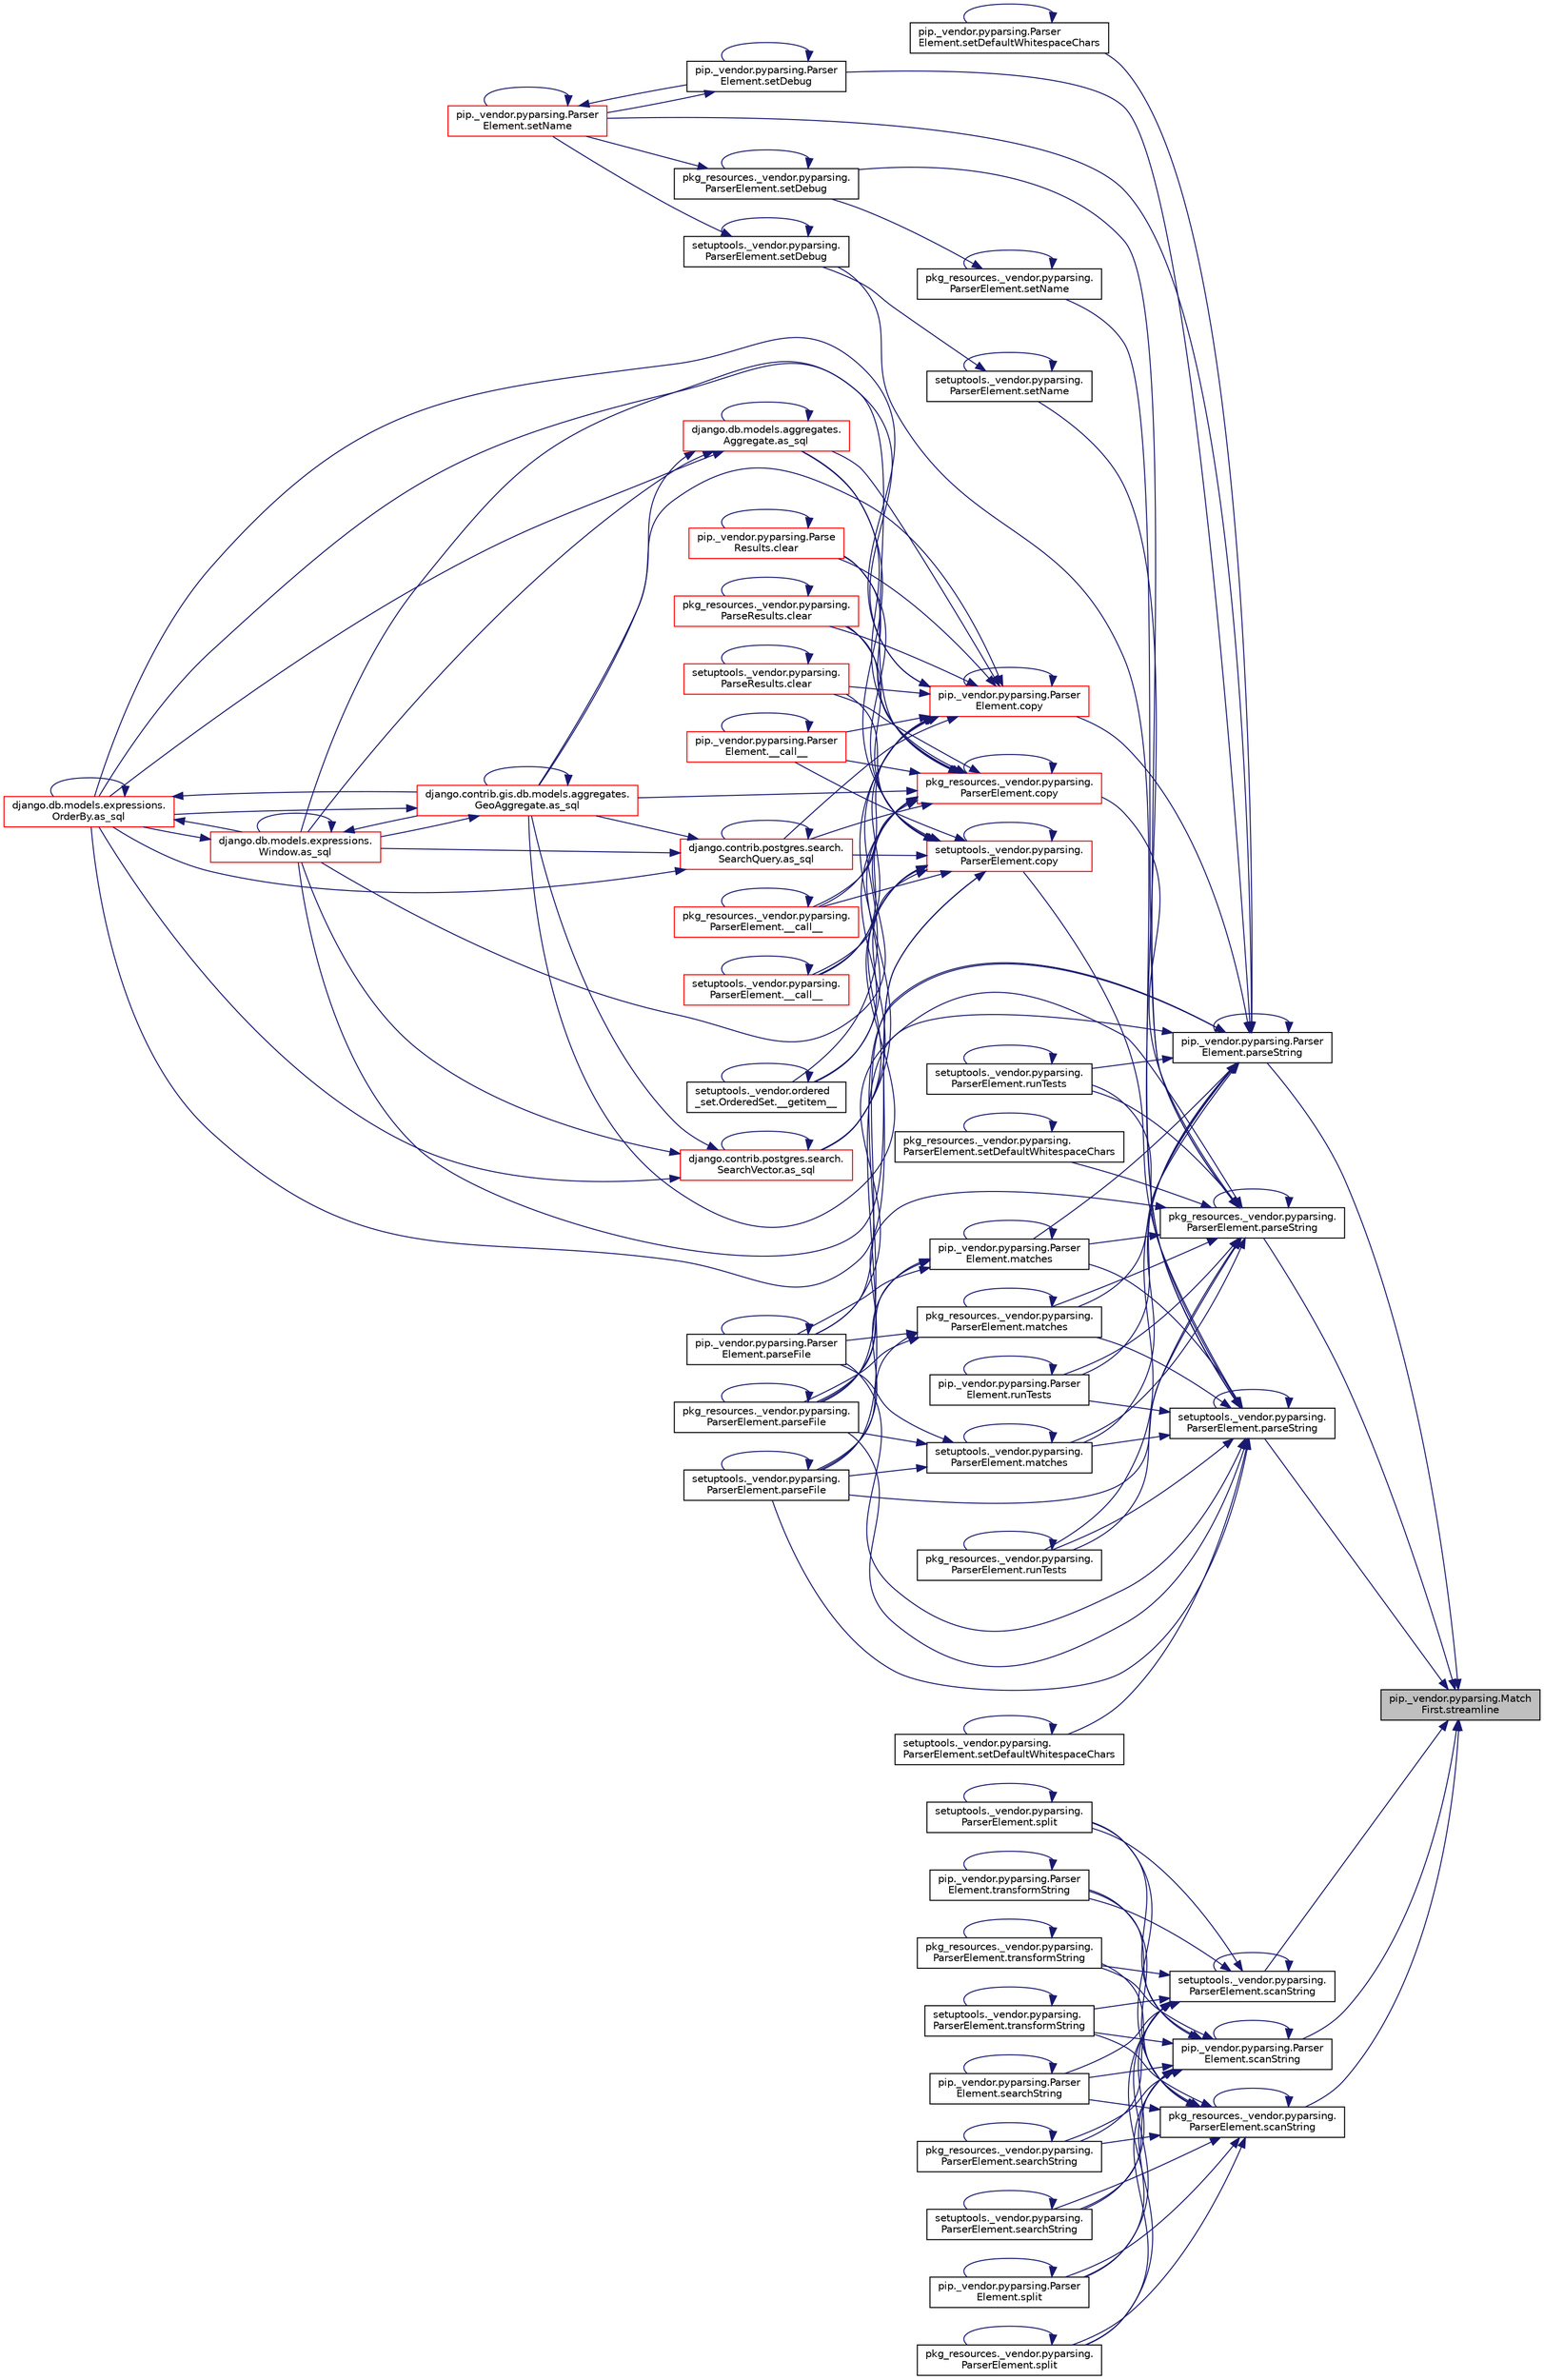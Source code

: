 digraph "pip._vendor.pyparsing.MatchFirst.streamline"
{
 // LATEX_PDF_SIZE
  edge [fontname="Helvetica",fontsize="10",labelfontname="Helvetica",labelfontsize="10"];
  node [fontname="Helvetica",fontsize="10",shape=record];
  rankdir="RL";
  Node1 [label="pip._vendor.pyparsing.Match\lFirst.streamline",height=0.2,width=0.4,color="black", fillcolor="grey75", style="filled", fontcolor="black",tooltip=" "];
  Node1 -> Node2 [dir="back",color="midnightblue",fontsize="10",style="solid",fontname="Helvetica"];
  Node2 [label="pip._vendor.pyparsing.Parser\lElement.parseString",height=0.2,width=0.4,color="black", fillcolor="white", style="filled",URL="$df/d7f/classpip_1_1__vendor_1_1pyparsing_1_1_parser_element.html#af2fadff2831dce8c0b70c0cfb9b3557d",tooltip=" "];
  Node2 -> Node3 [dir="back",color="midnightblue",fontsize="10",style="solid",fontname="Helvetica"];
  Node3 [label="pip._vendor.pyparsing.Parser\lElement.copy",height=0.2,width=0.4,color="red", fillcolor="white", style="filled",URL="$df/d7f/classpip_1_1__vendor_1_1pyparsing_1_1_parser_element.html#a75be54cde38c4a6293d9518caf6fc43b",tooltip=" "];
  Node3 -> Node4 [dir="back",color="midnightblue",fontsize="10",style="solid",fontname="Helvetica"];
  Node4 [label="pip._vendor.pyparsing.Parser\lElement.__call__",height=0.2,width=0.4,color="red", fillcolor="white", style="filled",URL="$df/d7f/classpip_1_1__vendor_1_1pyparsing_1_1_parser_element.html#ae345dfb10ea6a1e9c77120e86129ab16",tooltip=" "];
  Node4 -> Node4 [dir="back",color="midnightblue",fontsize="10",style="solid",fontname="Helvetica"];
  Node3 -> Node7 [dir="back",color="midnightblue",fontsize="10",style="solid",fontname="Helvetica"];
  Node7 [label="pkg_resources._vendor.pyparsing.\lParserElement.__call__",height=0.2,width=0.4,color="red", fillcolor="white", style="filled",URL="$de/df0/classpkg__resources_1_1__vendor_1_1pyparsing_1_1_parser_element.html#a43d9a7e720d29a80c49f63998712c9a5",tooltip=" "];
  Node7 -> Node7 [dir="back",color="midnightblue",fontsize="10",style="solid",fontname="Helvetica"];
  Node3 -> Node8 [dir="back",color="midnightblue",fontsize="10",style="solid",fontname="Helvetica"];
  Node8 [label="setuptools._vendor.pyparsing.\lParserElement.__call__",height=0.2,width=0.4,color="red", fillcolor="white", style="filled",URL="$d9/d25/classsetuptools_1_1__vendor_1_1pyparsing_1_1_parser_element.html#a7f154aa4d9339f88d2306325bf99b953",tooltip=" "];
  Node8 -> Node8 [dir="back",color="midnightblue",fontsize="10",style="solid",fontname="Helvetica"];
  Node3 -> Node9 [dir="back",color="midnightblue",fontsize="10",style="solid",fontname="Helvetica"];
  Node9 [label="setuptools._vendor.ordered\l_set.OrderedSet.__getitem__",height=0.2,width=0.4,color="black", fillcolor="white", style="filled",URL="$d0/d40/classsetuptools_1_1__vendor_1_1ordered__set_1_1_ordered_set.html#afa5d263824cc35374a0cf762672f68ae",tooltip=" "];
  Node9 -> Node9 [dir="back",color="midnightblue",fontsize="10",style="solid",fontname="Helvetica"];
  Node3 -> Node10 [dir="back",color="midnightblue",fontsize="10",style="solid",fontname="Helvetica"];
  Node10 [label="django.db.models.aggregates.\lAggregate.as_sql",height=0.2,width=0.4,color="red", fillcolor="white", style="filled",URL="$d7/d0c/classdjango_1_1db_1_1models_1_1aggregates_1_1_aggregate.html#a86af10d7994d4f7a535cb7476201db71",tooltip=" "];
  Node10 -> Node10 [dir="back",color="midnightblue",fontsize="10",style="solid",fontname="Helvetica"];
  Node10 -> Node13 [dir="back",color="midnightblue",fontsize="10",style="solid",fontname="Helvetica"];
  Node13 [label="django.contrib.gis.db.models.aggregates.\lGeoAggregate.as_sql",height=0.2,width=0.4,color="red", fillcolor="white", style="filled",URL="$df/dbe/classdjango_1_1contrib_1_1gis_1_1db_1_1models_1_1aggregates_1_1_geo_aggregate.html#a129bfb83cb8d965d40be63e974594fa7",tooltip=" "];
  Node13 -> Node13 [dir="back",color="midnightblue",fontsize="10",style="solid",fontname="Helvetica"];
  Node13 -> Node14 [dir="back",color="midnightblue",fontsize="10",style="solid",fontname="Helvetica"];
  Node14 [label="django.db.models.expressions.\lWindow.as_sql",height=0.2,width=0.4,color="red", fillcolor="white", style="filled",URL="$d6/d1c/classdjango_1_1db_1_1models_1_1expressions_1_1_window.html#a2a81a422e2884ef2026394b0f83416dc",tooltip=" "];
  Node14 -> Node13 [dir="back",color="midnightblue",fontsize="10",style="solid",fontname="Helvetica"];
  Node14 -> Node14 [dir="back",color="midnightblue",fontsize="10",style="solid",fontname="Helvetica"];
  Node14 -> Node15 [dir="back",color="midnightblue",fontsize="10",style="solid",fontname="Helvetica"];
  Node15 [label="django.db.models.expressions.\lOrderBy.as_sql",height=0.2,width=0.4,color="red", fillcolor="white", style="filled",URL="$da/d4d/classdjango_1_1db_1_1models_1_1expressions_1_1_order_by.html#a343064ad7cfdac310e95fd997ee6d4cc",tooltip=" "];
  Node15 -> Node13 [dir="back",color="midnightblue",fontsize="10",style="solid",fontname="Helvetica"];
  Node15 -> Node14 [dir="back",color="midnightblue",fontsize="10",style="solid",fontname="Helvetica"];
  Node15 -> Node15 [dir="back",color="midnightblue",fontsize="10",style="solid",fontname="Helvetica"];
  Node13 -> Node15 [dir="back",color="midnightblue",fontsize="10",style="solid",fontname="Helvetica"];
  Node10 -> Node14 [dir="back",color="midnightblue",fontsize="10",style="solid",fontname="Helvetica"];
  Node10 -> Node15 [dir="back",color="midnightblue",fontsize="10",style="solid",fontname="Helvetica"];
  Node3 -> Node13 [dir="back",color="midnightblue",fontsize="10",style="solid",fontname="Helvetica"];
  Node3 -> Node24 [dir="back",color="midnightblue",fontsize="10",style="solid",fontname="Helvetica"];
  Node24 [label="django.contrib.postgres.search.\lSearchVector.as_sql",height=0.2,width=0.4,color="red", fillcolor="white", style="filled",URL="$d3/d9b/classdjango_1_1contrib_1_1postgres_1_1search_1_1_search_vector.html#a20b770d5d88a5d8d2c6b3f60feb66e07",tooltip=" "];
  Node24 -> Node13 [dir="back",color="midnightblue",fontsize="10",style="solid",fontname="Helvetica"];
  Node24 -> Node24 [dir="back",color="midnightblue",fontsize="10",style="solid",fontname="Helvetica"];
  Node24 -> Node14 [dir="back",color="midnightblue",fontsize="10",style="solid",fontname="Helvetica"];
  Node24 -> Node15 [dir="back",color="midnightblue",fontsize="10",style="solid",fontname="Helvetica"];
  Node3 -> Node25 [dir="back",color="midnightblue",fontsize="10",style="solid",fontname="Helvetica"];
  Node25 [label="django.contrib.postgres.search.\lSearchQuery.as_sql",height=0.2,width=0.4,color="red", fillcolor="white", style="filled",URL="$d4/d5f/classdjango_1_1contrib_1_1postgres_1_1search_1_1_search_query.html#a08057a93d8da31c23329543b1d429539",tooltip=" "];
  Node25 -> Node13 [dir="back",color="midnightblue",fontsize="10",style="solid",fontname="Helvetica"];
  Node25 -> Node25 [dir="back",color="midnightblue",fontsize="10",style="solid",fontname="Helvetica"];
  Node25 -> Node14 [dir="back",color="midnightblue",fontsize="10",style="solid",fontname="Helvetica"];
  Node25 -> Node15 [dir="back",color="midnightblue",fontsize="10",style="solid",fontname="Helvetica"];
  Node3 -> Node14 [dir="back",color="midnightblue",fontsize="10",style="solid",fontname="Helvetica"];
  Node3 -> Node15 [dir="back",color="midnightblue",fontsize="10",style="solid",fontname="Helvetica"];
  Node3 -> Node26 [dir="back",color="midnightblue",fontsize="10",style="solid",fontname="Helvetica"];
  Node26 [label="pip._vendor.pyparsing.Parse\lResults.clear",height=0.2,width=0.4,color="red", fillcolor="white", style="filled",URL="$d3/d5b/classpip_1_1__vendor_1_1pyparsing_1_1_parse_results.html#ab6e049e34b90004c1d59069da7a5cc08",tooltip=" "];
  Node26 -> Node26 [dir="back",color="midnightblue",fontsize="10",style="solid",fontname="Helvetica"];
  Node3 -> Node67 [dir="back",color="midnightblue",fontsize="10",style="solid",fontname="Helvetica"];
  Node67 [label="pkg_resources._vendor.pyparsing.\lParseResults.clear",height=0.2,width=0.4,color="red", fillcolor="white", style="filled",URL="$d3/d93/classpkg__resources_1_1__vendor_1_1pyparsing_1_1_parse_results.html#a14a75f633961fdc58d077c5d26635038",tooltip=" "];
  Node67 -> Node67 [dir="back",color="midnightblue",fontsize="10",style="solid",fontname="Helvetica"];
  Node3 -> Node212 [dir="back",color="midnightblue",fontsize="10",style="solid",fontname="Helvetica"];
  Node212 [label="setuptools._vendor.pyparsing.\lParseResults.clear",height=0.2,width=0.4,color="red", fillcolor="white", style="filled",URL="$df/d77/classsetuptools_1_1__vendor_1_1pyparsing_1_1_parse_results.html#a2683a26b96b087edaec172f6f837058b",tooltip=" "];
  Node212 -> Node212 [dir="back",color="midnightblue",fontsize="10",style="solid",fontname="Helvetica"];
  Node3 -> Node3 [dir="back",color="midnightblue",fontsize="10",style="solid",fontname="Helvetica"];
  Node2 -> Node680 [dir="back",color="midnightblue",fontsize="10",style="solid",fontname="Helvetica"];
  Node680 [label="pip._vendor.pyparsing.Parser\lElement.matches",height=0.2,width=0.4,color="black", fillcolor="white", style="filled",URL="$df/d7f/classpip_1_1__vendor_1_1pyparsing_1_1_parser_element.html#a084411e07bcb35c98555fbeb7bd617bf",tooltip=" "];
  Node680 -> Node680 [dir="back",color="midnightblue",fontsize="10",style="solid",fontname="Helvetica"];
  Node680 -> Node681 [dir="back",color="midnightblue",fontsize="10",style="solid",fontname="Helvetica"];
  Node681 [label="pip._vendor.pyparsing.Parser\lElement.parseFile",height=0.2,width=0.4,color="black", fillcolor="white", style="filled",URL="$df/d7f/classpip_1_1__vendor_1_1pyparsing_1_1_parser_element.html#a11cd70d97a3da22fdeafb84aa5ac7628",tooltip=" "];
  Node681 -> Node681 [dir="back",color="midnightblue",fontsize="10",style="solid",fontname="Helvetica"];
  Node680 -> Node682 [dir="back",color="midnightblue",fontsize="10",style="solid",fontname="Helvetica"];
  Node682 [label="pkg_resources._vendor.pyparsing.\lParserElement.parseFile",height=0.2,width=0.4,color="black", fillcolor="white", style="filled",URL="$de/df0/classpkg__resources_1_1__vendor_1_1pyparsing_1_1_parser_element.html#a58920492aecac3860b5013ea35bdca1d",tooltip=" "];
  Node682 -> Node682 [dir="back",color="midnightblue",fontsize="10",style="solid",fontname="Helvetica"];
  Node680 -> Node683 [dir="back",color="midnightblue",fontsize="10",style="solid",fontname="Helvetica"];
  Node683 [label="setuptools._vendor.pyparsing.\lParserElement.parseFile",height=0.2,width=0.4,color="black", fillcolor="white", style="filled",URL="$d9/d25/classsetuptools_1_1__vendor_1_1pyparsing_1_1_parser_element.html#a9d224aee01e69b56fc10f467c860e78c",tooltip=" "];
  Node683 -> Node683 [dir="back",color="midnightblue",fontsize="10",style="solid",fontname="Helvetica"];
  Node2 -> Node684 [dir="back",color="midnightblue",fontsize="10",style="solid",fontname="Helvetica"];
  Node684 [label="pkg_resources._vendor.pyparsing.\lParserElement.matches",height=0.2,width=0.4,color="black", fillcolor="white", style="filled",URL="$de/df0/classpkg__resources_1_1__vendor_1_1pyparsing_1_1_parser_element.html#ac13ecd02ff2ecec127dcc7e1cc94311c",tooltip=" "];
  Node684 -> Node684 [dir="back",color="midnightblue",fontsize="10",style="solid",fontname="Helvetica"];
  Node684 -> Node681 [dir="back",color="midnightblue",fontsize="10",style="solid",fontname="Helvetica"];
  Node684 -> Node682 [dir="back",color="midnightblue",fontsize="10",style="solid",fontname="Helvetica"];
  Node684 -> Node683 [dir="back",color="midnightblue",fontsize="10",style="solid",fontname="Helvetica"];
  Node2 -> Node685 [dir="back",color="midnightblue",fontsize="10",style="solid",fontname="Helvetica"];
  Node685 [label="setuptools._vendor.pyparsing.\lParserElement.matches",height=0.2,width=0.4,color="black", fillcolor="white", style="filled",URL="$d9/d25/classsetuptools_1_1__vendor_1_1pyparsing_1_1_parser_element.html#a2afc43378181105cbee5ab5dd4ed776f",tooltip=" "];
  Node685 -> Node685 [dir="back",color="midnightblue",fontsize="10",style="solid",fontname="Helvetica"];
  Node685 -> Node681 [dir="back",color="midnightblue",fontsize="10",style="solid",fontname="Helvetica"];
  Node685 -> Node682 [dir="back",color="midnightblue",fontsize="10",style="solid",fontname="Helvetica"];
  Node685 -> Node683 [dir="back",color="midnightblue",fontsize="10",style="solid",fontname="Helvetica"];
  Node2 -> Node681 [dir="back",color="midnightblue",fontsize="10",style="solid",fontname="Helvetica"];
  Node2 -> Node682 [dir="back",color="midnightblue",fontsize="10",style="solid",fontname="Helvetica"];
  Node2 -> Node683 [dir="back",color="midnightblue",fontsize="10",style="solid",fontname="Helvetica"];
  Node2 -> Node2 [dir="back",color="midnightblue",fontsize="10",style="solid",fontname="Helvetica"];
  Node2 -> Node686 [dir="back",color="midnightblue",fontsize="10",style="solid",fontname="Helvetica"];
  Node686 [label="pkg_resources._vendor.pyparsing.\lParserElement.runTests",height=0.2,width=0.4,color="black", fillcolor="white", style="filled",URL="$de/df0/classpkg__resources_1_1__vendor_1_1pyparsing_1_1_parser_element.html#a9b310e792e7644f09f282e822487f333",tooltip=" "];
  Node686 -> Node686 [dir="back",color="midnightblue",fontsize="10",style="solid",fontname="Helvetica"];
  Node2 -> Node687 [dir="back",color="midnightblue",fontsize="10",style="solid",fontname="Helvetica"];
  Node687 [label="setuptools._vendor.pyparsing.\lParserElement.runTests",height=0.2,width=0.4,color="black", fillcolor="white", style="filled",URL="$d9/d25/classsetuptools_1_1__vendor_1_1pyparsing_1_1_parser_element.html#ae01ef499653e57fa7cd9aa2d3fe5cd4c",tooltip=" "];
  Node687 -> Node687 [dir="back",color="midnightblue",fontsize="10",style="solid",fontname="Helvetica"];
  Node2 -> Node688 [dir="back",color="midnightblue",fontsize="10",style="solid",fontname="Helvetica"];
  Node688 [label="pip._vendor.pyparsing.Parser\lElement.runTests",height=0.2,width=0.4,color="black", fillcolor="white", style="filled",URL="$df/d7f/classpip_1_1__vendor_1_1pyparsing_1_1_parser_element.html#a71d16b0991eaeafbf39a7e2edb76cfc3",tooltip=" "];
  Node688 -> Node688 [dir="back",color="midnightblue",fontsize="10",style="solid",fontname="Helvetica"];
  Node2 -> Node689 [dir="back",color="midnightblue",fontsize="10",style="solid",fontname="Helvetica"];
  Node689 [label="pip._vendor.pyparsing.Parser\lElement.setDebug",height=0.2,width=0.4,color="black", fillcolor="white", style="filled",URL="$df/d7f/classpip_1_1__vendor_1_1pyparsing_1_1_parser_element.html#aa57485868018a5815428aca6c4e526b9",tooltip=" "];
  Node689 -> Node689 [dir="back",color="midnightblue",fontsize="10",style="solid",fontname="Helvetica"];
  Node689 -> Node690 [dir="back",color="midnightblue",fontsize="10",style="solid",fontname="Helvetica"];
  Node690 [label="pip._vendor.pyparsing.Parser\lElement.setName",height=0.2,width=0.4,color="red", fillcolor="white", style="filled",URL="$df/d7f/classpip_1_1__vendor_1_1pyparsing_1_1_parser_element.html#a110e6b3f0797a5730f4c0d851314071e",tooltip=" "];
  Node690 -> Node689 [dir="back",color="midnightblue",fontsize="10",style="solid",fontname="Helvetica"];
  Node690 -> Node690 [dir="back",color="midnightblue",fontsize="10",style="solid",fontname="Helvetica"];
  Node2 -> Node692 [dir="back",color="midnightblue",fontsize="10",style="solid",fontname="Helvetica"];
  Node692 [label="pip._vendor.pyparsing.Parser\lElement.setDefaultWhitespaceChars",height=0.2,width=0.4,color="black", fillcolor="white", style="filled",URL="$df/d7f/classpip_1_1__vendor_1_1pyparsing_1_1_parser_element.html#a5979c2ba590325f51c5f4096a39a4a50",tooltip=" "];
  Node692 -> Node692 [dir="back",color="midnightblue",fontsize="10",style="solid",fontname="Helvetica"];
  Node2 -> Node690 [dir="back",color="midnightblue",fontsize="10",style="solid",fontname="Helvetica"];
  Node1 -> Node693 [dir="back",color="midnightblue",fontsize="10",style="solid",fontname="Helvetica"];
  Node693 [label="pkg_resources._vendor.pyparsing.\lParserElement.parseString",height=0.2,width=0.4,color="black", fillcolor="white", style="filled",URL="$de/df0/classpkg__resources_1_1__vendor_1_1pyparsing_1_1_parser_element.html#a10680bb4fd394b631357d464b399e63a",tooltip=" "];
  Node693 -> Node694 [dir="back",color="midnightblue",fontsize="10",style="solid",fontname="Helvetica"];
  Node694 [label="pkg_resources._vendor.pyparsing.\lParserElement.copy",height=0.2,width=0.4,color="red", fillcolor="white", style="filled",URL="$de/df0/classpkg__resources_1_1__vendor_1_1pyparsing_1_1_parser_element.html#a4bd956ef315744a6fda3bfa660121750",tooltip=" "];
  Node694 -> Node4 [dir="back",color="midnightblue",fontsize="10",style="solid",fontname="Helvetica"];
  Node694 -> Node7 [dir="back",color="midnightblue",fontsize="10",style="solid",fontname="Helvetica"];
  Node694 -> Node8 [dir="back",color="midnightblue",fontsize="10",style="solid",fontname="Helvetica"];
  Node694 -> Node9 [dir="back",color="midnightblue",fontsize="10",style="solid",fontname="Helvetica"];
  Node694 -> Node10 [dir="back",color="midnightblue",fontsize="10",style="solid",fontname="Helvetica"];
  Node694 -> Node13 [dir="back",color="midnightblue",fontsize="10",style="solid",fontname="Helvetica"];
  Node694 -> Node24 [dir="back",color="midnightblue",fontsize="10",style="solid",fontname="Helvetica"];
  Node694 -> Node25 [dir="back",color="midnightblue",fontsize="10",style="solid",fontname="Helvetica"];
  Node694 -> Node14 [dir="back",color="midnightblue",fontsize="10",style="solid",fontname="Helvetica"];
  Node694 -> Node15 [dir="back",color="midnightblue",fontsize="10",style="solid",fontname="Helvetica"];
  Node694 -> Node26 [dir="back",color="midnightblue",fontsize="10",style="solid",fontname="Helvetica"];
  Node694 -> Node67 [dir="back",color="midnightblue",fontsize="10",style="solid",fontname="Helvetica"];
  Node694 -> Node212 [dir="back",color="midnightblue",fontsize="10",style="solid",fontname="Helvetica"];
  Node694 -> Node694 [dir="back",color="midnightblue",fontsize="10",style="solid",fontname="Helvetica"];
  Node693 -> Node680 [dir="back",color="midnightblue",fontsize="10",style="solid",fontname="Helvetica"];
  Node693 -> Node684 [dir="back",color="midnightblue",fontsize="10",style="solid",fontname="Helvetica"];
  Node693 -> Node685 [dir="back",color="midnightblue",fontsize="10",style="solid",fontname="Helvetica"];
  Node693 -> Node681 [dir="back",color="midnightblue",fontsize="10",style="solid",fontname="Helvetica"];
  Node693 -> Node682 [dir="back",color="midnightblue",fontsize="10",style="solid",fontname="Helvetica"];
  Node693 -> Node683 [dir="back",color="midnightblue",fontsize="10",style="solid",fontname="Helvetica"];
  Node693 -> Node693 [dir="back",color="midnightblue",fontsize="10",style="solid",fontname="Helvetica"];
  Node693 -> Node686 [dir="back",color="midnightblue",fontsize="10",style="solid",fontname="Helvetica"];
  Node693 -> Node687 [dir="back",color="midnightblue",fontsize="10",style="solid",fontname="Helvetica"];
  Node693 -> Node688 [dir="back",color="midnightblue",fontsize="10",style="solid",fontname="Helvetica"];
  Node693 -> Node696 [dir="back",color="midnightblue",fontsize="10",style="solid",fontname="Helvetica"];
  Node696 [label="pkg_resources._vendor.pyparsing.\lParserElement.setDebug",height=0.2,width=0.4,color="black", fillcolor="white", style="filled",URL="$de/df0/classpkg__resources_1_1__vendor_1_1pyparsing_1_1_parser_element.html#a40898433962bb7ed5fb13e32e924bd0e",tooltip=" "];
  Node696 -> Node696 [dir="back",color="midnightblue",fontsize="10",style="solid",fontname="Helvetica"];
  Node696 -> Node690 [dir="back",color="midnightblue",fontsize="10",style="solid",fontname="Helvetica"];
  Node693 -> Node697 [dir="back",color="midnightblue",fontsize="10",style="solid",fontname="Helvetica"];
  Node697 [label="pkg_resources._vendor.pyparsing.\lParserElement.setDefaultWhitespaceChars",height=0.2,width=0.4,color="black", fillcolor="white", style="filled",URL="$de/df0/classpkg__resources_1_1__vendor_1_1pyparsing_1_1_parser_element.html#af1dc7ba7745bc9323f0559b197abe429",tooltip=" "];
  Node697 -> Node697 [dir="back",color="midnightblue",fontsize="10",style="solid",fontname="Helvetica"];
  Node693 -> Node698 [dir="back",color="midnightblue",fontsize="10",style="solid",fontname="Helvetica"];
  Node698 [label="pkg_resources._vendor.pyparsing.\lParserElement.setName",height=0.2,width=0.4,color="black", fillcolor="white", style="filled",URL="$de/df0/classpkg__resources_1_1__vendor_1_1pyparsing_1_1_parser_element.html#a65024e7147c8b3d4fd3d0d161429737f",tooltip=" "];
  Node698 -> Node696 [dir="back",color="midnightblue",fontsize="10",style="solid",fontname="Helvetica"];
  Node698 -> Node698 [dir="back",color="midnightblue",fontsize="10",style="solid",fontname="Helvetica"];
  Node1 -> Node699 [dir="back",color="midnightblue",fontsize="10",style="solid",fontname="Helvetica"];
  Node699 [label="setuptools._vendor.pyparsing.\lParserElement.parseString",height=0.2,width=0.4,color="black", fillcolor="white", style="filled",URL="$d9/d25/classsetuptools_1_1__vendor_1_1pyparsing_1_1_parser_element.html#aadaa0a9ab4b6dd77f5363812a6d8f314",tooltip=" "];
  Node699 -> Node700 [dir="back",color="midnightblue",fontsize="10",style="solid",fontname="Helvetica"];
  Node700 [label="setuptools._vendor.pyparsing.\lParserElement.copy",height=0.2,width=0.4,color="red", fillcolor="white", style="filled",URL="$d9/d25/classsetuptools_1_1__vendor_1_1pyparsing_1_1_parser_element.html#a8bb074071dc9fc5f473a5e93459b8ddb",tooltip=" "];
  Node700 -> Node4 [dir="back",color="midnightblue",fontsize="10",style="solid",fontname="Helvetica"];
  Node700 -> Node7 [dir="back",color="midnightblue",fontsize="10",style="solid",fontname="Helvetica"];
  Node700 -> Node8 [dir="back",color="midnightblue",fontsize="10",style="solid",fontname="Helvetica"];
  Node700 -> Node9 [dir="back",color="midnightblue",fontsize="10",style="solid",fontname="Helvetica"];
  Node700 -> Node10 [dir="back",color="midnightblue",fontsize="10",style="solid",fontname="Helvetica"];
  Node700 -> Node13 [dir="back",color="midnightblue",fontsize="10",style="solid",fontname="Helvetica"];
  Node700 -> Node24 [dir="back",color="midnightblue",fontsize="10",style="solid",fontname="Helvetica"];
  Node700 -> Node25 [dir="back",color="midnightblue",fontsize="10",style="solid",fontname="Helvetica"];
  Node700 -> Node14 [dir="back",color="midnightblue",fontsize="10",style="solid",fontname="Helvetica"];
  Node700 -> Node15 [dir="back",color="midnightblue",fontsize="10",style="solid",fontname="Helvetica"];
  Node700 -> Node26 [dir="back",color="midnightblue",fontsize="10",style="solid",fontname="Helvetica"];
  Node700 -> Node67 [dir="back",color="midnightblue",fontsize="10",style="solid",fontname="Helvetica"];
  Node700 -> Node212 [dir="back",color="midnightblue",fontsize="10",style="solid",fontname="Helvetica"];
  Node700 -> Node700 [dir="back",color="midnightblue",fontsize="10",style="solid",fontname="Helvetica"];
  Node699 -> Node680 [dir="back",color="midnightblue",fontsize="10",style="solid",fontname="Helvetica"];
  Node699 -> Node684 [dir="back",color="midnightblue",fontsize="10",style="solid",fontname="Helvetica"];
  Node699 -> Node685 [dir="back",color="midnightblue",fontsize="10",style="solid",fontname="Helvetica"];
  Node699 -> Node681 [dir="back",color="midnightblue",fontsize="10",style="solid",fontname="Helvetica"];
  Node699 -> Node682 [dir="back",color="midnightblue",fontsize="10",style="solid",fontname="Helvetica"];
  Node699 -> Node683 [dir="back",color="midnightblue",fontsize="10",style="solid",fontname="Helvetica"];
  Node699 -> Node699 [dir="back",color="midnightblue",fontsize="10",style="solid",fontname="Helvetica"];
  Node699 -> Node686 [dir="back",color="midnightblue",fontsize="10",style="solid",fontname="Helvetica"];
  Node699 -> Node687 [dir="back",color="midnightblue",fontsize="10",style="solid",fontname="Helvetica"];
  Node699 -> Node688 [dir="back",color="midnightblue",fontsize="10",style="solid",fontname="Helvetica"];
  Node699 -> Node702 [dir="back",color="midnightblue",fontsize="10",style="solid",fontname="Helvetica"];
  Node702 [label="setuptools._vendor.pyparsing.\lParserElement.setDebug",height=0.2,width=0.4,color="black", fillcolor="white", style="filled",URL="$d9/d25/classsetuptools_1_1__vendor_1_1pyparsing_1_1_parser_element.html#ae589616c030e7bc76f86c139b60e2bc6",tooltip=" "];
  Node702 -> Node702 [dir="back",color="midnightblue",fontsize="10",style="solid",fontname="Helvetica"];
  Node702 -> Node690 [dir="back",color="midnightblue",fontsize="10",style="solid",fontname="Helvetica"];
  Node699 -> Node703 [dir="back",color="midnightblue",fontsize="10",style="solid",fontname="Helvetica"];
  Node703 [label="setuptools._vendor.pyparsing.\lParserElement.setDefaultWhitespaceChars",height=0.2,width=0.4,color="black", fillcolor="white", style="filled",URL="$d9/d25/classsetuptools_1_1__vendor_1_1pyparsing_1_1_parser_element.html#ace898842e0db5a5e509c8842426aab45",tooltip=" "];
  Node703 -> Node703 [dir="back",color="midnightblue",fontsize="10",style="solid",fontname="Helvetica"];
  Node699 -> Node704 [dir="back",color="midnightblue",fontsize="10",style="solid",fontname="Helvetica"];
  Node704 [label="setuptools._vendor.pyparsing.\lParserElement.setName",height=0.2,width=0.4,color="black", fillcolor="white", style="filled",URL="$d9/d25/classsetuptools_1_1__vendor_1_1pyparsing_1_1_parser_element.html#ab346e0dc4858607df91e45997f921727",tooltip=" "];
  Node704 -> Node702 [dir="back",color="midnightblue",fontsize="10",style="solid",fontname="Helvetica"];
  Node704 -> Node704 [dir="back",color="midnightblue",fontsize="10",style="solid",fontname="Helvetica"];
  Node1 -> Node705 [dir="back",color="midnightblue",fontsize="10",style="solid",fontname="Helvetica"];
  Node705 [label="pip._vendor.pyparsing.Parser\lElement.scanString",height=0.2,width=0.4,color="black", fillcolor="white", style="filled",URL="$df/d7f/classpip_1_1__vendor_1_1pyparsing_1_1_parser_element.html#aa5daff52b40d5b79a6402005f48e942f",tooltip=" "];
  Node705 -> Node705 [dir="back",color="midnightblue",fontsize="10",style="solid",fontname="Helvetica"];
  Node705 -> Node706 [dir="back",color="midnightblue",fontsize="10",style="solid",fontname="Helvetica"];
  Node706 [label="pip._vendor.pyparsing.Parser\lElement.searchString",height=0.2,width=0.4,color="black", fillcolor="white", style="filled",URL="$df/d7f/classpip_1_1__vendor_1_1pyparsing_1_1_parser_element.html#ae5f4ccf19736562549ddbdc0765088e2",tooltip=" "];
  Node706 -> Node706 [dir="back",color="midnightblue",fontsize="10",style="solid",fontname="Helvetica"];
  Node705 -> Node707 [dir="back",color="midnightblue",fontsize="10",style="solid",fontname="Helvetica"];
  Node707 [label="pkg_resources._vendor.pyparsing.\lParserElement.searchString",height=0.2,width=0.4,color="black", fillcolor="white", style="filled",URL="$de/df0/classpkg__resources_1_1__vendor_1_1pyparsing_1_1_parser_element.html#adaa9a7ce387e187e4505bf68a98bd626",tooltip=" "];
  Node707 -> Node707 [dir="back",color="midnightblue",fontsize="10",style="solid",fontname="Helvetica"];
  Node705 -> Node708 [dir="back",color="midnightblue",fontsize="10",style="solid",fontname="Helvetica"];
  Node708 [label="setuptools._vendor.pyparsing.\lParserElement.searchString",height=0.2,width=0.4,color="black", fillcolor="white", style="filled",URL="$d9/d25/classsetuptools_1_1__vendor_1_1pyparsing_1_1_parser_element.html#a18ea0f1af4a045470230de54047b0ba5",tooltip=" "];
  Node708 -> Node708 [dir="back",color="midnightblue",fontsize="10",style="solid",fontname="Helvetica"];
  Node705 -> Node709 [dir="back",color="midnightblue",fontsize="10",style="solid",fontname="Helvetica"];
  Node709 [label="pip._vendor.pyparsing.Parser\lElement.split",height=0.2,width=0.4,color="black", fillcolor="white", style="filled",URL="$df/d7f/classpip_1_1__vendor_1_1pyparsing_1_1_parser_element.html#a54e5d160b02e08447f1ae58e65dcaaf2",tooltip=" "];
  Node709 -> Node709 [dir="back",color="midnightblue",fontsize="10",style="solid",fontname="Helvetica"];
  Node705 -> Node710 [dir="back",color="midnightblue",fontsize="10",style="solid",fontname="Helvetica"];
  Node710 [label="pkg_resources._vendor.pyparsing.\lParserElement.split",height=0.2,width=0.4,color="black", fillcolor="white", style="filled",URL="$de/df0/classpkg__resources_1_1__vendor_1_1pyparsing_1_1_parser_element.html#a07496b6487e5aa0d90619fa4655e8393",tooltip=" "];
  Node710 -> Node710 [dir="back",color="midnightblue",fontsize="10",style="solid",fontname="Helvetica"];
  Node705 -> Node711 [dir="back",color="midnightblue",fontsize="10",style="solid",fontname="Helvetica"];
  Node711 [label="setuptools._vendor.pyparsing.\lParserElement.split",height=0.2,width=0.4,color="black", fillcolor="white", style="filled",URL="$d9/d25/classsetuptools_1_1__vendor_1_1pyparsing_1_1_parser_element.html#a261b8172db2d9632b1945ecd174bd3eb",tooltip=" "];
  Node711 -> Node711 [dir="back",color="midnightblue",fontsize="10",style="solid",fontname="Helvetica"];
  Node705 -> Node712 [dir="back",color="midnightblue",fontsize="10",style="solid",fontname="Helvetica"];
  Node712 [label="pip._vendor.pyparsing.Parser\lElement.transformString",height=0.2,width=0.4,color="black", fillcolor="white", style="filled",URL="$df/d7f/classpip_1_1__vendor_1_1pyparsing_1_1_parser_element.html#af2799a3c5f3d6c1375c9ebbe19df9b26",tooltip=" "];
  Node712 -> Node712 [dir="back",color="midnightblue",fontsize="10",style="solid",fontname="Helvetica"];
  Node705 -> Node713 [dir="back",color="midnightblue",fontsize="10",style="solid",fontname="Helvetica"];
  Node713 [label="pkg_resources._vendor.pyparsing.\lParserElement.transformString",height=0.2,width=0.4,color="black", fillcolor="white", style="filled",URL="$de/df0/classpkg__resources_1_1__vendor_1_1pyparsing_1_1_parser_element.html#af9259df34d2c525d5dc935fe4082d40c",tooltip=" "];
  Node713 -> Node713 [dir="back",color="midnightblue",fontsize="10",style="solid",fontname="Helvetica"];
  Node705 -> Node714 [dir="back",color="midnightblue",fontsize="10",style="solid",fontname="Helvetica"];
  Node714 [label="setuptools._vendor.pyparsing.\lParserElement.transformString",height=0.2,width=0.4,color="black", fillcolor="white", style="filled",URL="$d9/d25/classsetuptools_1_1__vendor_1_1pyparsing_1_1_parser_element.html#af25c27f581e141385fae3884f19274e8",tooltip=" "];
  Node714 -> Node714 [dir="back",color="midnightblue",fontsize="10",style="solid",fontname="Helvetica"];
  Node1 -> Node715 [dir="back",color="midnightblue",fontsize="10",style="solid",fontname="Helvetica"];
  Node715 [label="pkg_resources._vendor.pyparsing.\lParserElement.scanString",height=0.2,width=0.4,color="black", fillcolor="white", style="filled",URL="$de/df0/classpkg__resources_1_1__vendor_1_1pyparsing_1_1_parser_element.html#a7e7fdf9660796750819d13908cf34edb",tooltip=" "];
  Node715 -> Node715 [dir="back",color="midnightblue",fontsize="10",style="solid",fontname="Helvetica"];
  Node715 -> Node706 [dir="back",color="midnightblue",fontsize="10",style="solid",fontname="Helvetica"];
  Node715 -> Node707 [dir="back",color="midnightblue",fontsize="10",style="solid",fontname="Helvetica"];
  Node715 -> Node708 [dir="back",color="midnightblue",fontsize="10",style="solid",fontname="Helvetica"];
  Node715 -> Node709 [dir="back",color="midnightblue",fontsize="10",style="solid",fontname="Helvetica"];
  Node715 -> Node710 [dir="back",color="midnightblue",fontsize="10",style="solid",fontname="Helvetica"];
  Node715 -> Node711 [dir="back",color="midnightblue",fontsize="10",style="solid",fontname="Helvetica"];
  Node715 -> Node712 [dir="back",color="midnightblue",fontsize="10",style="solid",fontname="Helvetica"];
  Node715 -> Node713 [dir="back",color="midnightblue",fontsize="10",style="solid",fontname="Helvetica"];
  Node715 -> Node714 [dir="back",color="midnightblue",fontsize="10",style="solid",fontname="Helvetica"];
  Node1 -> Node716 [dir="back",color="midnightblue",fontsize="10",style="solid",fontname="Helvetica"];
  Node716 [label="setuptools._vendor.pyparsing.\lParserElement.scanString",height=0.2,width=0.4,color="black", fillcolor="white", style="filled",URL="$d9/d25/classsetuptools_1_1__vendor_1_1pyparsing_1_1_parser_element.html#a119bfc59496f168ee6d19cf781d83103",tooltip=" "];
  Node716 -> Node716 [dir="back",color="midnightblue",fontsize="10",style="solid",fontname="Helvetica"];
  Node716 -> Node706 [dir="back",color="midnightblue",fontsize="10",style="solid",fontname="Helvetica"];
  Node716 -> Node707 [dir="back",color="midnightblue",fontsize="10",style="solid",fontname="Helvetica"];
  Node716 -> Node708 [dir="back",color="midnightblue",fontsize="10",style="solid",fontname="Helvetica"];
  Node716 -> Node709 [dir="back",color="midnightblue",fontsize="10",style="solid",fontname="Helvetica"];
  Node716 -> Node710 [dir="back",color="midnightblue",fontsize="10",style="solid",fontname="Helvetica"];
  Node716 -> Node711 [dir="back",color="midnightblue",fontsize="10",style="solid",fontname="Helvetica"];
  Node716 -> Node712 [dir="back",color="midnightblue",fontsize="10",style="solid",fontname="Helvetica"];
  Node716 -> Node713 [dir="back",color="midnightblue",fontsize="10",style="solid",fontname="Helvetica"];
  Node716 -> Node714 [dir="back",color="midnightblue",fontsize="10",style="solid",fontname="Helvetica"];
}
